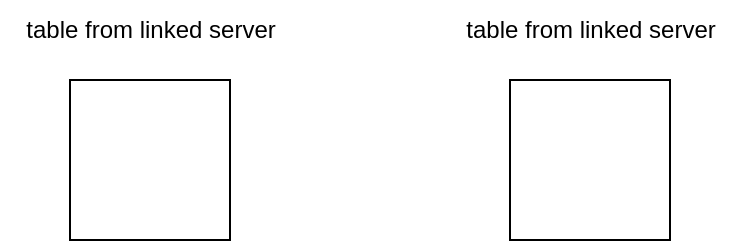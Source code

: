 <mxfile version="26.1.0">
  <diagram name="Page-1" id="OFQLj2v8v8UZUONTh2AO">
    <mxGraphModel dx="794" dy="412" grid="1" gridSize="10" guides="1" tooltips="1" connect="1" arrows="1" fold="1" page="1" pageScale="1" pageWidth="827" pageHeight="1169" math="0" shadow="0">
      <root>
        <mxCell id="0" />
        <mxCell id="1" parent="0" />
        <mxCell id="EFj9_kPtd9XkNFgS6SFH-1" value="" style="whiteSpace=wrap;html=1;aspect=fixed;" vertex="1" parent="1">
          <mxGeometry x="170" y="110" width="80" height="80" as="geometry" />
        </mxCell>
        <mxCell id="EFj9_kPtd9XkNFgS6SFH-2" value="" style="whiteSpace=wrap;html=1;aspect=fixed;" vertex="1" parent="1">
          <mxGeometry x="390" y="110" width="80" height="80" as="geometry" />
        </mxCell>
        <mxCell id="EFj9_kPtd9XkNFgS6SFH-3" value="table from linked server" style="text;html=1;align=center;verticalAlign=middle;resizable=0;points=[];autosize=1;strokeColor=none;fillColor=none;" vertex="1" parent="1">
          <mxGeometry x="135" y="70" width="150" height="30" as="geometry" />
        </mxCell>
        <mxCell id="EFj9_kPtd9XkNFgS6SFH-4" value="table from linked server" style="text;html=1;align=center;verticalAlign=middle;resizable=0;points=[];autosize=1;strokeColor=none;fillColor=none;" vertex="1" parent="1">
          <mxGeometry x="355" y="70" width="150" height="30" as="geometry" />
        </mxCell>
      </root>
    </mxGraphModel>
  </diagram>
</mxfile>
